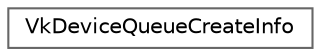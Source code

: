 digraph "类继承关系图"
{
 // LATEX_PDF_SIZE
  bgcolor="transparent";
  edge [fontname=Helvetica,fontsize=10,labelfontname=Helvetica,labelfontsize=10];
  node [fontname=Helvetica,fontsize=10,shape=box,height=0.2,width=0.4];
  rankdir="LR";
  Node0 [id="Node000000",label="VkDeviceQueueCreateInfo",height=0.2,width=0.4,color="grey40", fillcolor="white", style="filled",URL="$struct_vk_device_queue_create_info.html",tooltip=" "];
}
